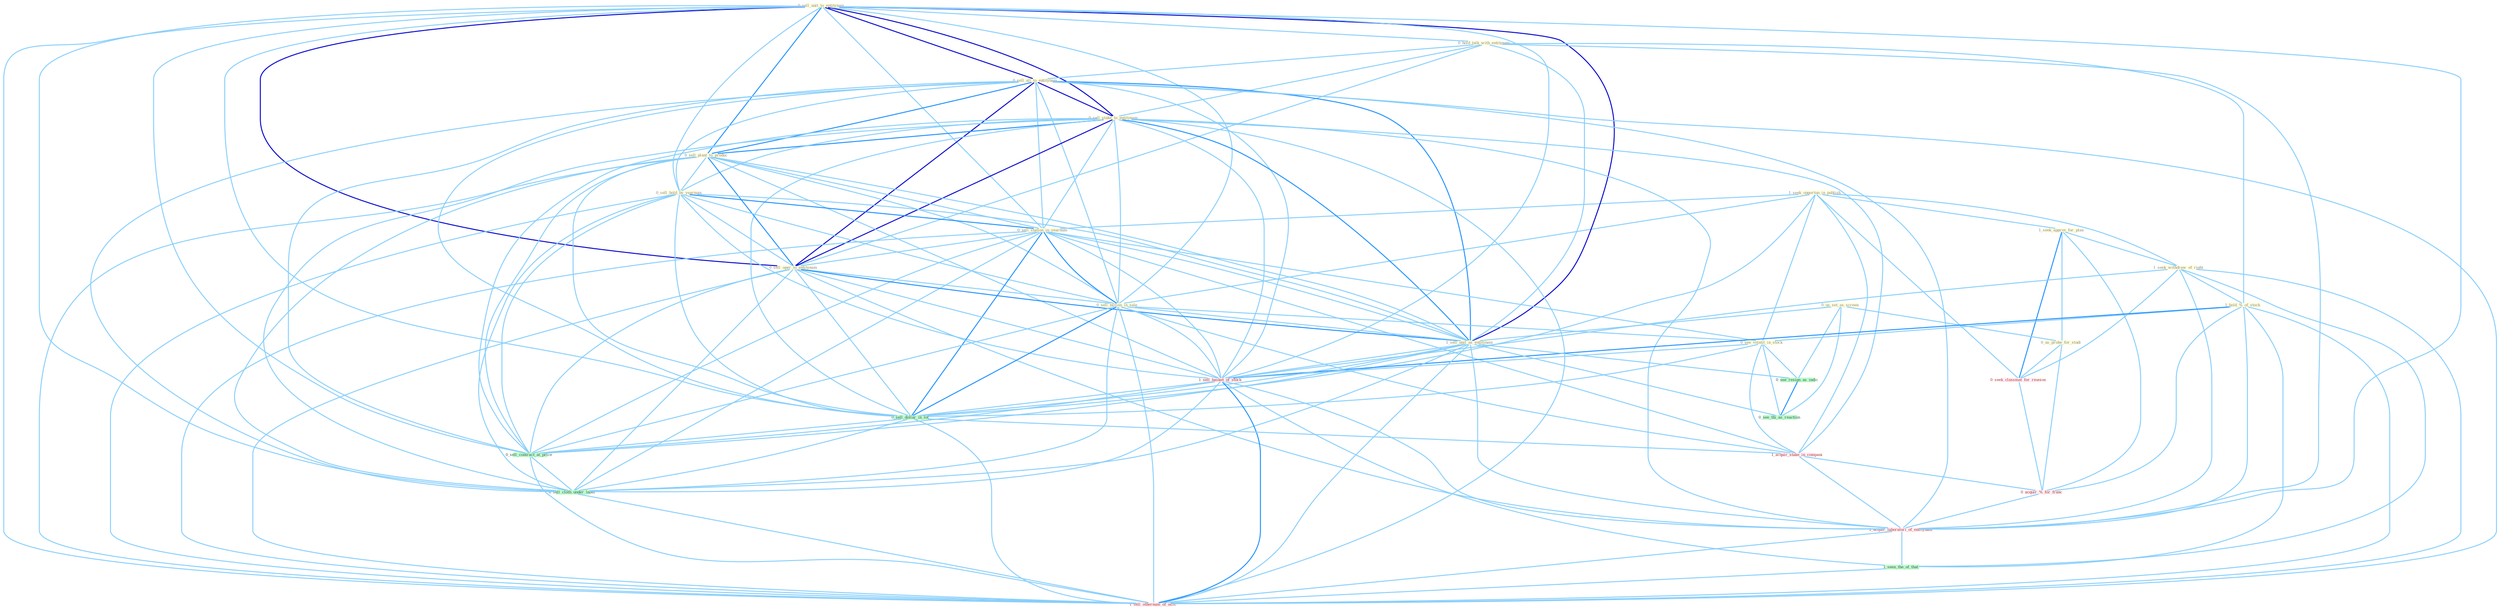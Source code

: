 Graph G{ 
    node
    [shape=polygon,style=filled,width=.5,height=.06,color="#BDFCC9",fixedsize=true,fontsize=4,
    fontcolor="#2f4f4f"];
    {node
    [color="#ffffe0", fontcolor="#8b7d6b"] "1_seek_opportun_in_publish " "1_seek_approv_for_plan " "0_us_set_as_screen " "0_sell_unit_to_entitynam " "0_hold_talk_with_entitynam " "0_sell_all_to_entitynam " "0_sell_stake_to_entitynam " "0_sell_plant_to_produc " "0_sell_hold_by_yearnum " "0_sell_station_in_yearnum " "1_seek_withdraw_of_right " "0_us_probe_for_studi " "0_sell_oper_to_entitynam " "0_sell_billion_in_sale " "1_hold_%_of_stock " "1_sell_unit_as_entitynam " "0_see_volatil_in_stock "}
{node [color="#fff0f5", fontcolor="#b22222"] "0_seek_classmat_for_reunion " "1_sell_basket_of_stock " "1_acquir_stake_in_compani " "0_acquir_%_for_franc " "1_acquir_laboratori_of_entitynam " "1_sell_othernum_of_offic "}
edge [color="#B0E2FF"];

	"1_seek_opportun_in_publish " -- "1_seek_approv_for_plan " [w="1", color="#87cefa" ];
	"1_seek_opportun_in_publish " -- "0_sell_station_in_yearnum " [w="1", color="#87cefa" ];
	"1_seek_opportun_in_publish " -- "1_seek_withdraw_of_right " [w="1", color="#87cefa" ];
	"1_seek_opportun_in_publish " -- "0_sell_billion_in_sale " [w="1", color="#87cefa" ];
	"1_seek_opportun_in_publish " -- "0_see_volatil_in_stock " [w="1", color="#87cefa" ];
	"1_seek_opportun_in_publish " -- "0_seek_classmat_for_reunion " [w="1", color="#87cefa" ];
	"1_seek_opportun_in_publish " -- "0_sell_dollar_in_lot " [w="1", color="#87cefa" ];
	"1_seek_opportun_in_publish " -- "1_acquir_stake_in_compani " [w="1", color="#87cefa" ];
	"1_seek_approv_for_plan " -- "1_seek_withdraw_of_right " [w="1", color="#87cefa" ];
	"1_seek_approv_for_plan " -- "0_us_probe_for_studi " [w="1", color="#87cefa" ];
	"1_seek_approv_for_plan " -- "0_seek_classmat_for_reunion " [w="2", color="#1e90ff" , len=0.8];
	"1_seek_approv_for_plan " -- "0_acquir_%_for_franc " [w="1", color="#87cefa" ];
	"0_us_set_as_screen " -- "0_us_probe_for_studi " [w="1", color="#87cefa" ];
	"0_us_set_as_screen " -- "1_sell_unit_as_entitynam " [w="1", color="#87cefa" ];
	"0_us_set_as_screen " -- "0_see_resign_as_indic " [w="1", color="#87cefa" ];
	"0_us_set_as_screen " -- "0_see_thi_as_reaction " [w="1", color="#87cefa" ];
	"0_sell_unit_to_entitynam " -- "0_hold_talk_with_entitynam " [w="1", color="#87cefa" ];
	"0_sell_unit_to_entitynam " -- "0_sell_all_to_entitynam " [w="3", color="#0000cd" , len=0.6];
	"0_sell_unit_to_entitynam " -- "0_sell_stake_to_entitynam " [w="3", color="#0000cd" , len=0.6];
	"0_sell_unit_to_entitynam " -- "0_sell_plant_to_produc " [w="2", color="#1e90ff" , len=0.8];
	"0_sell_unit_to_entitynam " -- "0_sell_hold_by_yearnum " [w="1", color="#87cefa" ];
	"0_sell_unit_to_entitynam " -- "0_sell_station_in_yearnum " [w="1", color="#87cefa" ];
	"0_sell_unit_to_entitynam " -- "0_sell_oper_to_entitynam " [w="3", color="#0000cd" , len=0.6];
	"0_sell_unit_to_entitynam " -- "0_sell_billion_in_sale " [w="1", color="#87cefa" ];
	"0_sell_unit_to_entitynam " -- "1_sell_unit_as_entitynam " [w="3", color="#0000cd" , len=0.6];
	"0_sell_unit_to_entitynam " -- "1_sell_basket_of_stock " [w="1", color="#87cefa" ];
	"0_sell_unit_to_entitynam " -- "0_sell_dollar_in_lot " [w="1", color="#87cefa" ];
	"0_sell_unit_to_entitynam " -- "0_sell_contract_at_price " [w="1", color="#87cefa" ];
	"0_sell_unit_to_entitynam " -- "1_acquir_laboratori_of_entitynam " [w="1", color="#87cefa" ];
	"0_sell_unit_to_entitynam " -- "0_sell_cloth_under_label " [w="1", color="#87cefa" ];
	"0_sell_unit_to_entitynam " -- "1_sell_othernum_of_offic " [w="1", color="#87cefa" ];
	"0_hold_talk_with_entitynam " -- "0_sell_all_to_entitynam " [w="1", color="#87cefa" ];
	"0_hold_talk_with_entitynam " -- "0_sell_stake_to_entitynam " [w="1", color="#87cefa" ];
	"0_hold_talk_with_entitynam " -- "0_sell_oper_to_entitynam " [w="1", color="#87cefa" ];
	"0_hold_talk_with_entitynam " -- "1_hold_%_of_stock " [w="1", color="#87cefa" ];
	"0_hold_talk_with_entitynam " -- "1_sell_unit_as_entitynam " [w="1", color="#87cefa" ];
	"0_hold_talk_with_entitynam " -- "1_acquir_laboratori_of_entitynam " [w="1", color="#87cefa" ];
	"0_sell_all_to_entitynam " -- "0_sell_stake_to_entitynam " [w="3", color="#0000cd" , len=0.6];
	"0_sell_all_to_entitynam " -- "0_sell_plant_to_produc " [w="2", color="#1e90ff" , len=0.8];
	"0_sell_all_to_entitynam " -- "0_sell_hold_by_yearnum " [w="1", color="#87cefa" ];
	"0_sell_all_to_entitynam " -- "0_sell_station_in_yearnum " [w="1", color="#87cefa" ];
	"0_sell_all_to_entitynam " -- "0_sell_oper_to_entitynam " [w="3", color="#0000cd" , len=0.6];
	"0_sell_all_to_entitynam " -- "0_sell_billion_in_sale " [w="1", color="#87cefa" ];
	"0_sell_all_to_entitynam " -- "1_sell_unit_as_entitynam " [w="2", color="#1e90ff" , len=0.8];
	"0_sell_all_to_entitynam " -- "1_sell_basket_of_stock " [w="1", color="#87cefa" ];
	"0_sell_all_to_entitynam " -- "0_sell_dollar_in_lot " [w="1", color="#87cefa" ];
	"0_sell_all_to_entitynam " -- "0_sell_contract_at_price " [w="1", color="#87cefa" ];
	"0_sell_all_to_entitynam " -- "1_acquir_laboratori_of_entitynam " [w="1", color="#87cefa" ];
	"0_sell_all_to_entitynam " -- "0_sell_cloth_under_label " [w="1", color="#87cefa" ];
	"0_sell_all_to_entitynam " -- "1_sell_othernum_of_offic " [w="1", color="#87cefa" ];
	"0_sell_stake_to_entitynam " -- "0_sell_plant_to_produc " [w="2", color="#1e90ff" , len=0.8];
	"0_sell_stake_to_entitynam " -- "0_sell_hold_by_yearnum " [w="1", color="#87cefa" ];
	"0_sell_stake_to_entitynam " -- "0_sell_station_in_yearnum " [w="1", color="#87cefa" ];
	"0_sell_stake_to_entitynam " -- "0_sell_oper_to_entitynam " [w="3", color="#0000cd" , len=0.6];
	"0_sell_stake_to_entitynam " -- "0_sell_billion_in_sale " [w="1", color="#87cefa" ];
	"0_sell_stake_to_entitynam " -- "1_sell_unit_as_entitynam " [w="2", color="#1e90ff" , len=0.8];
	"0_sell_stake_to_entitynam " -- "1_sell_basket_of_stock " [w="1", color="#87cefa" ];
	"0_sell_stake_to_entitynam " -- "0_sell_dollar_in_lot " [w="1", color="#87cefa" ];
	"0_sell_stake_to_entitynam " -- "1_acquir_stake_in_compani " [w="1", color="#87cefa" ];
	"0_sell_stake_to_entitynam " -- "0_sell_contract_at_price " [w="1", color="#87cefa" ];
	"0_sell_stake_to_entitynam " -- "1_acquir_laboratori_of_entitynam " [w="1", color="#87cefa" ];
	"0_sell_stake_to_entitynam " -- "0_sell_cloth_under_label " [w="1", color="#87cefa" ];
	"0_sell_stake_to_entitynam " -- "1_sell_othernum_of_offic " [w="1", color="#87cefa" ];
	"0_sell_plant_to_produc " -- "0_sell_hold_by_yearnum " [w="1", color="#87cefa" ];
	"0_sell_plant_to_produc " -- "0_sell_station_in_yearnum " [w="1", color="#87cefa" ];
	"0_sell_plant_to_produc " -- "0_sell_oper_to_entitynam " [w="2", color="#1e90ff" , len=0.8];
	"0_sell_plant_to_produc " -- "0_sell_billion_in_sale " [w="1", color="#87cefa" ];
	"0_sell_plant_to_produc " -- "1_sell_unit_as_entitynam " [w="1", color="#87cefa" ];
	"0_sell_plant_to_produc " -- "1_sell_basket_of_stock " [w="1", color="#87cefa" ];
	"0_sell_plant_to_produc " -- "0_sell_dollar_in_lot " [w="1", color="#87cefa" ];
	"0_sell_plant_to_produc " -- "0_sell_contract_at_price " [w="1", color="#87cefa" ];
	"0_sell_plant_to_produc " -- "0_sell_cloth_under_label " [w="1", color="#87cefa" ];
	"0_sell_plant_to_produc " -- "1_sell_othernum_of_offic " [w="1", color="#87cefa" ];
	"0_sell_hold_by_yearnum " -- "0_sell_station_in_yearnum " [w="2", color="#1e90ff" , len=0.8];
	"0_sell_hold_by_yearnum " -- "0_sell_oper_to_entitynam " [w="1", color="#87cefa" ];
	"0_sell_hold_by_yearnum " -- "0_sell_billion_in_sale " [w="1", color="#87cefa" ];
	"0_sell_hold_by_yearnum " -- "1_sell_unit_as_entitynam " [w="1", color="#87cefa" ];
	"0_sell_hold_by_yearnum " -- "1_sell_basket_of_stock " [w="1", color="#87cefa" ];
	"0_sell_hold_by_yearnum " -- "0_sell_dollar_in_lot " [w="1", color="#87cefa" ];
	"0_sell_hold_by_yearnum " -- "0_sell_contract_at_price " [w="1", color="#87cefa" ];
	"0_sell_hold_by_yearnum " -- "0_sell_cloth_under_label " [w="1", color="#87cefa" ];
	"0_sell_hold_by_yearnum " -- "1_sell_othernum_of_offic " [w="1", color="#87cefa" ];
	"0_sell_station_in_yearnum " -- "0_sell_oper_to_entitynam " [w="1", color="#87cefa" ];
	"0_sell_station_in_yearnum " -- "0_sell_billion_in_sale " [w="2", color="#1e90ff" , len=0.8];
	"0_sell_station_in_yearnum " -- "1_sell_unit_as_entitynam " [w="1", color="#87cefa" ];
	"0_sell_station_in_yearnum " -- "0_see_volatil_in_stock " [w="1", color="#87cefa" ];
	"0_sell_station_in_yearnum " -- "1_sell_basket_of_stock " [w="1", color="#87cefa" ];
	"0_sell_station_in_yearnum " -- "0_sell_dollar_in_lot " [w="2", color="#1e90ff" , len=0.8];
	"0_sell_station_in_yearnum " -- "1_acquir_stake_in_compani " [w="1", color="#87cefa" ];
	"0_sell_station_in_yearnum " -- "0_sell_contract_at_price " [w="1", color="#87cefa" ];
	"0_sell_station_in_yearnum " -- "0_sell_cloth_under_label " [w="1", color="#87cefa" ];
	"0_sell_station_in_yearnum " -- "1_sell_othernum_of_offic " [w="1", color="#87cefa" ];
	"1_seek_withdraw_of_right " -- "1_hold_%_of_stock " [w="1", color="#87cefa" ];
	"1_seek_withdraw_of_right " -- "0_seek_classmat_for_reunion " [w="1", color="#87cefa" ];
	"1_seek_withdraw_of_right " -- "1_sell_basket_of_stock " [w="1", color="#87cefa" ];
	"1_seek_withdraw_of_right " -- "1_acquir_laboratori_of_entitynam " [w="1", color="#87cefa" ];
	"1_seek_withdraw_of_right " -- "1_seen_the_of_that " [w="1", color="#87cefa" ];
	"1_seek_withdraw_of_right " -- "1_sell_othernum_of_offic " [w="1", color="#87cefa" ];
	"0_us_probe_for_studi " -- "0_seek_classmat_for_reunion " [w="1", color="#87cefa" ];
	"0_us_probe_for_studi " -- "0_acquir_%_for_franc " [w="1", color="#87cefa" ];
	"0_sell_oper_to_entitynam " -- "0_sell_billion_in_sale " [w="1", color="#87cefa" ];
	"0_sell_oper_to_entitynam " -- "1_sell_unit_as_entitynam " [w="2", color="#1e90ff" , len=0.8];
	"0_sell_oper_to_entitynam " -- "1_sell_basket_of_stock " [w="1", color="#87cefa" ];
	"0_sell_oper_to_entitynam " -- "0_sell_dollar_in_lot " [w="1", color="#87cefa" ];
	"0_sell_oper_to_entitynam " -- "0_sell_contract_at_price " [w="1", color="#87cefa" ];
	"0_sell_oper_to_entitynam " -- "1_acquir_laboratori_of_entitynam " [w="1", color="#87cefa" ];
	"0_sell_oper_to_entitynam " -- "0_sell_cloth_under_label " [w="1", color="#87cefa" ];
	"0_sell_oper_to_entitynam " -- "1_sell_othernum_of_offic " [w="1", color="#87cefa" ];
	"0_sell_billion_in_sale " -- "1_sell_unit_as_entitynam " [w="1", color="#87cefa" ];
	"0_sell_billion_in_sale " -- "0_see_volatil_in_stock " [w="1", color="#87cefa" ];
	"0_sell_billion_in_sale " -- "1_sell_basket_of_stock " [w="1", color="#87cefa" ];
	"0_sell_billion_in_sale " -- "0_sell_dollar_in_lot " [w="2", color="#1e90ff" , len=0.8];
	"0_sell_billion_in_sale " -- "1_acquir_stake_in_compani " [w="1", color="#87cefa" ];
	"0_sell_billion_in_sale " -- "0_sell_contract_at_price " [w="1", color="#87cefa" ];
	"0_sell_billion_in_sale " -- "0_sell_cloth_under_label " [w="1", color="#87cefa" ];
	"0_sell_billion_in_sale " -- "1_sell_othernum_of_offic " [w="1", color="#87cefa" ];
	"1_hold_%_of_stock " -- "0_see_volatil_in_stock " [w="1", color="#87cefa" ];
	"1_hold_%_of_stock " -- "1_sell_basket_of_stock " [w="2", color="#1e90ff" , len=0.8];
	"1_hold_%_of_stock " -- "0_acquir_%_for_franc " [w="1", color="#87cefa" ];
	"1_hold_%_of_stock " -- "1_acquir_laboratori_of_entitynam " [w="1", color="#87cefa" ];
	"1_hold_%_of_stock " -- "1_seen_the_of_that " [w="1", color="#87cefa" ];
	"1_hold_%_of_stock " -- "1_sell_othernum_of_offic " [w="1", color="#87cefa" ];
	"1_sell_unit_as_entitynam " -- "1_sell_basket_of_stock " [w="1", color="#87cefa" ];
	"1_sell_unit_as_entitynam " -- "0_sell_dollar_in_lot " [w="1", color="#87cefa" ];
	"1_sell_unit_as_entitynam " -- "0_see_resign_as_indic " [w="1", color="#87cefa" ];
	"1_sell_unit_as_entitynam " -- "0_sell_contract_at_price " [w="1", color="#87cefa" ];
	"1_sell_unit_as_entitynam " -- "1_acquir_laboratori_of_entitynam " [w="1", color="#87cefa" ];
	"1_sell_unit_as_entitynam " -- "0_sell_cloth_under_label " [w="1", color="#87cefa" ];
	"1_sell_unit_as_entitynam " -- "1_sell_othernum_of_offic " [w="1", color="#87cefa" ];
	"1_sell_unit_as_entitynam " -- "0_see_thi_as_reaction " [w="1", color="#87cefa" ];
	"0_see_volatil_in_stock " -- "1_sell_basket_of_stock " [w="1", color="#87cefa" ];
	"0_see_volatil_in_stock " -- "0_sell_dollar_in_lot " [w="1", color="#87cefa" ];
	"0_see_volatil_in_stock " -- "0_see_resign_as_indic " [w="1", color="#87cefa" ];
	"0_see_volatil_in_stock " -- "1_acquir_stake_in_compani " [w="1", color="#87cefa" ];
	"0_see_volatil_in_stock " -- "0_see_thi_as_reaction " [w="1", color="#87cefa" ];
	"0_seek_classmat_for_reunion " -- "0_acquir_%_for_franc " [w="1", color="#87cefa" ];
	"1_sell_basket_of_stock " -- "0_sell_dollar_in_lot " [w="1", color="#87cefa" ];
	"1_sell_basket_of_stock " -- "0_sell_contract_at_price " [w="1", color="#87cefa" ];
	"1_sell_basket_of_stock " -- "1_acquir_laboratori_of_entitynam " [w="1", color="#87cefa" ];
	"1_sell_basket_of_stock " -- "0_sell_cloth_under_label " [w="1", color="#87cefa" ];
	"1_sell_basket_of_stock " -- "1_seen_the_of_that " [w="1", color="#87cefa" ];
	"1_sell_basket_of_stock " -- "1_sell_othernum_of_offic " [w="2", color="#1e90ff" , len=0.8];
	"0_sell_dollar_in_lot " -- "1_acquir_stake_in_compani " [w="1", color="#87cefa" ];
	"0_sell_dollar_in_lot " -- "0_sell_contract_at_price " [w="1", color="#87cefa" ];
	"0_sell_dollar_in_lot " -- "0_sell_cloth_under_label " [w="1", color="#87cefa" ];
	"0_sell_dollar_in_lot " -- "1_sell_othernum_of_offic " [w="1", color="#87cefa" ];
	"0_see_resign_as_indic " -- "0_see_thi_as_reaction " [w="2", color="#1e90ff" , len=0.8];
	"1_acquir_stake_in_compani " -- "0_acquir_%_for_franc " [w="1", color="#87cefa" ];
	"1_acquir_stake_in_compani " -- "1_acquir_laboratori_of_entitynam " [w="1", color="#87cefa" ];
	"0_acquir_%_for_franc " -- "1_acquir_laboratori_of_entitynam " [w="1", color="#87cefa" ];
	"0_sell_contract_at_price " -- "0_sell_cloth_under_label " [w="1", color="#87cefa" ];
	"0_sell_contract_at_price " -- "1_sell_othernum_of_offic " [w="1", color="#87cefa" ];
	"1_acquir_laboratori_of_entitynam " -- "1_seen_the_of_that " [w="1", color="#87cefa" ];
	"1_acquir_laboratori_of_entitynam " -- "1_sell_othernum_of_offic " [w="1", color="#87cefa" ];
	"0_sell_cloth_under_label " -- "1_sell_othernum_of_offic " [w="1", color="#87cefa" ];
	"1_seen_the_of_that " -- "1_sell_othernum_of_offic " [w="1", color="#87cefa" ];
}